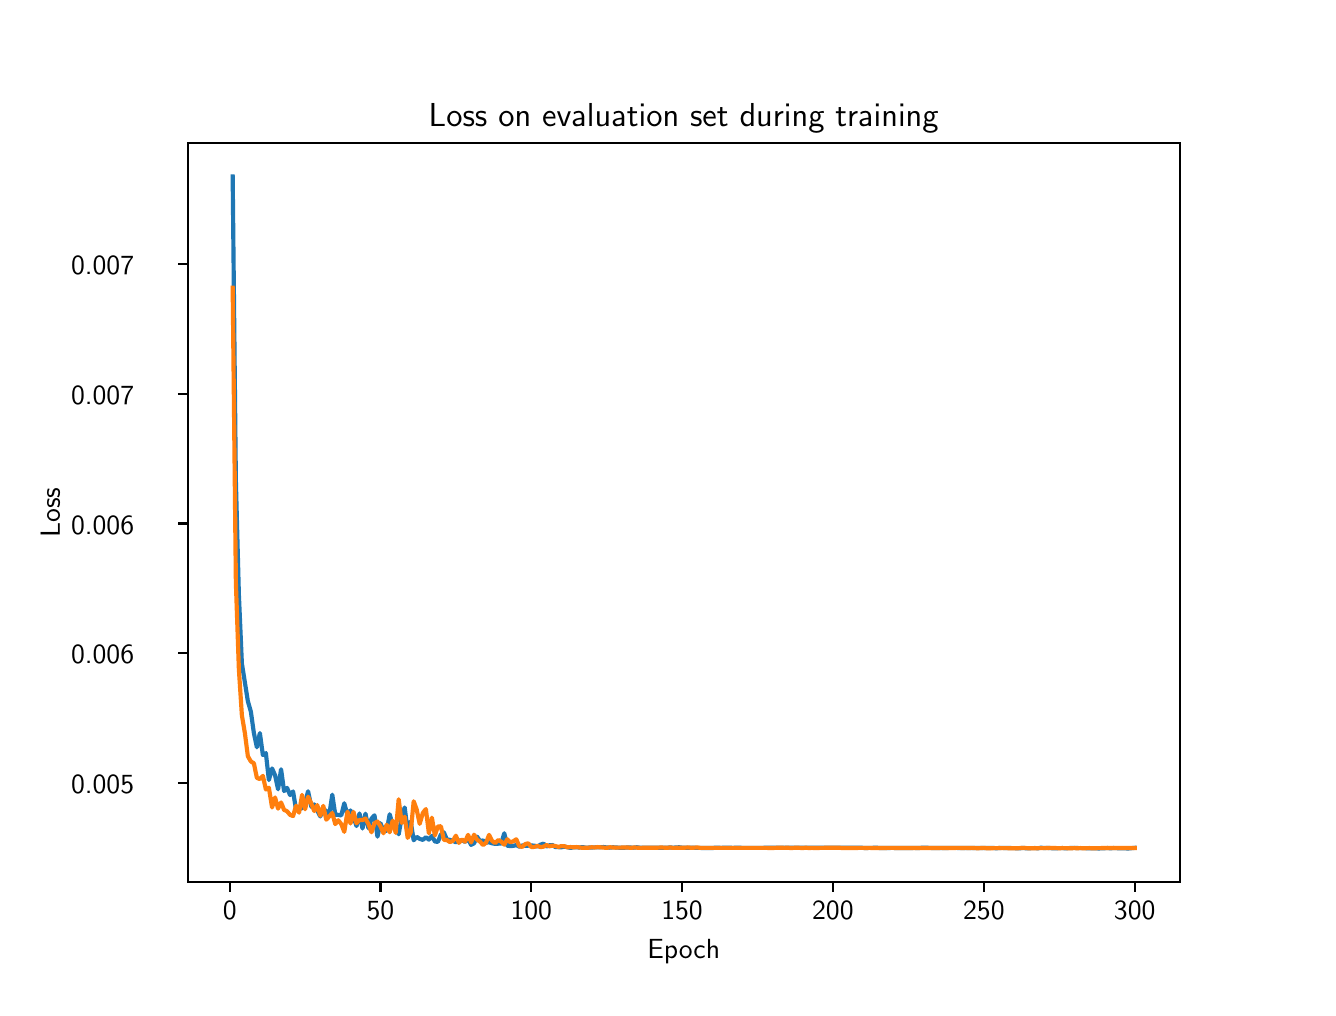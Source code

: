 \begingroup%
\makeatletter%
\begin{pgfpicture}%
\pgfpathrectangle{\pgfpointorigin}{\pgfqpoint{6.4in}{4.8in}}%
\pgfusepath{use as bounding box, clip}%
\begin{pgfscope}%
\pgfsetbuttcap%
\pgfsetmiterjoin%
\definecolor{currentfill}{rgb}{1.0,1.0,1.0}%
\pgfsetfillcolor{currentfill}%
\pgfsetlinewidth{0.0pt}%
\definecolor{currentstroke}{rgb}{1.0,1.0,1.0}%
\pgfsetstrokecolor{currentstroke}%
\pgfsetdash{}{0pt}%
\pgfpathmoveto{\pgfqpoint{0.0in}{0.0in}}%
\pgfpathlineto{\pgfqpoint{6.4in}{0.0in}}%
\pgfpathlineto{\pgfqpoint{6.4in}{4.8in}}%
\pgfpathlineto{\pgfqpoint{0.0in}{4.8in}}%
\pgfpathlineto{\pgfqpoint{0.0in}{0.0in}}%
\pgfpathclose%
\pgfusepath{fill}%
\end{pgfscope}%
\begin{pgfscope}%
\pgfsetbuttcap%
\pgfsetmiterjoin%
\definecolor{currentfill}{rgb}{1.0,1.0,1.0}%
\pgfsetfillcolor{currentfill}%
\pgfsetlinewidth{0.0pt}%
\definecolor{currentstroke}{rgb}{0.0,0.0,0.0}%
\pgfsetstrokecolor{currentstroke}%
\pgfsetstrokeopacity{0.0}%
\pgfsetdash{}{0pt}%
\pgfpathmoveto{\pgfqpoint{0.8in}{0.528in}}%
\pgfpathlineto{\pgfqpoint{5.76in}{0.528in}}%
\pgfpathlineto{\pgfqpoint{5.76in}{4.224in}}%
\pgfpathlineto{\pgfqpoint{0.8in}{4.224in}}%
\pgfpathlineto{\pgfqpoint{0.8in}{0.528in}}%
\pgfpathclose%
\pgfusepath{fill}%
\end{pgfscope}%
\begin{pgfscope}%
\pgfsetbuttcap%
\pgfsetroundjoin%
\definecolor{currentfill}{rgb}{0.0,0.0,0.0}%
\pgfsetfillcolor{currentfill}%
\pgfsetlinewidth{0.803pt}%
\definecolor{currentstroke}{rgb}{0.0,0.0,0.0}%
\pgfsetstrokecolor{currentstroke}%
\pgfsetdash{}{0pt}%
\pgfsys@defobject{currentmarker}{\pgfqpoint{0.0in}{-0.049in}}{\pgfqpoint{0.0in}{0.0in}}{%
\pgfpathmoveto{\pgfqpoint{0.0in}{0.0in}}%
\pgfpathlineto{\pgfqpoint{0.0in}{-0.049in}}%
\pgfusepath{stroke,fill}%
}%
\begin{pgfscope}%
\pgfsys@transformshift{1.01in}{0.528in}%
\pgfsys@useobject{currentmarker}{}%
\end{pgfscope}%
\end{pgfscope}%
\begin{pgfscope}%
\definecolor{textcolor}{rgb}{0.0,0.0,0.0}%
\pgfsetstrokecolor{textcolor}%
\pgfsetfillcolor{textcolor}%
\pgftext[x=1.01in,y=0.431in,,top]{\color{textcolor}{\sffamily\fontsize{10.0}{12.0}\selectfont\catcode`\^=\active\def^{\ifmmode\sp\else\^{}\fi}\catcode`\%=\active\def%{\%}0}}%
\end{pgfscope}%
\begin{pgfscope}%
\pgfsetbuttcap%
\pgfsetroundjoin%
\definecolor{currentfill}{rgb}{0.0,0.0,0.0}%
\pgfsetfillcolor{currentfill}%
\pgfsetlinewidth{0.803pt}%
\definecolor{currentstroke}{rgb}{0.0,0.0,0.0}%
\pgfsetstrokecolor{currentstroke}%
\pgfsetdash{}{0pt}%
\pgfsys@defobject{currentmarker}{\pgfqpoint{0.0in}{-0.049in}}{\pgfqpoint{0.0in}{0.0in}}{%
\pgfpathmoveto{\pgfqpoint{0.0in}{0.0in}}%
\pgfpathlineto{\pgfqpoint{0.0in}{-0.049in}}%
\pgfusepath{stroke,fill}%
}%
\begin{pgfscope}%
\pgfsys@transformshift{1.764in}{0.528in}%
\pgfsys@useobject{currentmarker}{}%
\end{pgfscope}%
\end{pgfscope}%
\begin{pgfscope}%
\definecolor{textcolor}{rgb}{0.0,0.0,0.0}%
\pgfsetstrokecolor{textcolor}%
\pgfsetfillcolor{textcolor}%
\pgftext[x=1.764in,y=0.431in,,top]{\color{textcolor}{\sffamily\fontsize{10.0}{12.0}\selectfont\catcode`\^=\active\def^{\ifmmode\sp\else\^{}\fi}\catcode`\%=\active\def%{\%}50}}%
\end{pgfscope}%
\begin{pgfscope}%
\pgfsetbuttcap%
\pgfsetroundjoin%
\definecolor{currentfill}{rgb}{0.0,0.0,0.0}%
\pgfsetfillcolor{currentfill}%
\pgfsetlinewidth{0.803pt}%
\definecolor{currentstroke}{rgb}{0.0,0.0,0.0}%
\pgfsetstrokecolor{currentstroke}%
\pgfsetdash{}{0pt}%
\pgfsys@defobject{currentmarker}{\pgfqpoint{0.0in}{-0.049in}}{\pgfqpoint{0.0in}{0.0in}}{%
\pgfpathmoveto{\pgfqpoint{0.0in}{0.0in}}%
\pgfpathlineto{\pgfqpoint{0.0in}{-0.049in}}%
\pgfusepath{stroke,fill}%
}%
\begin{pgfscope}%
\pgfsys@transformshift{2.518in}{0.528in}%
\pgfsys@useobject{currentmarker}{}%
\end{pgfscope}%
\end{pgfscope}%
\begin{pgfscope}%
\definecolor{textcolor}{rgb}{0.0,0.0,0.0}%
\pgfsetstrokecolor{textcolor}%
\pgfsetfillcolor{textcolor}%
\pgftext[x=2.518in,y=0.431in,,top]{\color{textcolor}{\sffamily\fontsize{10.0}{12.0}\selectfont\catcode`\^=\active\def^{\ifmmode\sp\else\^{}\fi}\catcode`\%=\active\def%{\%}100}}%
\end{pgfscope}%
\begin{pgfscope}%
\pgfsetbuttcap%
\pgfsetroundjoin%
\definecolor{currentfill}{rgb}{0.0,0.0,0.0}%
\pgfsetfillcolor{currentfill}%
\pgfsetlinewidth{0.803pt}%
\definecolor{currentstroke}{rgb}{0.0,0.0,0.0}%
\pgfsetstrokecolor{currentstroke}%
\pgfsetdash{}{0pt}%
\pgfsys@defobject{currentmarker}{\pgfqpoint{0.0in}{-0.049in}}{\pgfqpoint{0.0in}{0.0in}}{%
\pgfpathmoveto{\pgfqpoint{0.0in}{0.0in}}%
\pgfpathlineto{\pgfqpoint{0.0in}{-0.049in}}%
\pgfusepath{stroke,fill}%
}%
\begin{pgfscope}%
\pgfsys@transformshift{3.272in}{0.528in}%
\pgfsys@useobject{currentmarker}{}%
\end{pgfscope}%
\end{pgfscope}%
\begin{pgfscope}%
\definecolor{textcolor}{rgb}{0.0,0.0,0.0}%
\pgfsetstrokecolor{textcolor}%
\pgfsetfillcolor{textcolor}%
\pgftext[x=3.272in,y=0.431in,,top]{\color{textcolor}{\sffamily\fontsize{10.0}{12.0}\selectfont\catcode`\^=\active\def^{\ifmmode\sp\else\^{}\fi}\catcode`\%=\active\def%{\%}150}}%
\end{pgfscope}%
\begin{pgfscope}%
\pgfsetbuttcap%
\pgfsetroundjoin%
\definecolor{currentfill}{rgb}{0.0,0.0,0.0}%
\pgfsetfillcolor{currentfill}%
\pgfsetlinewidth{0.803pt}%
\definecolor{currentstroke}{rgb}{0.0,0.0,0.0}%
\pgfsetstrokecolor{currentstroke}%
\pgfsetdash{}{0pt}%
\pgfsys@defobject{currentmarker}{\pgfqpoint{0.0in}{-0.049in}}{\pgfqpoint{0.0in}{0.0in}}{%
\pgfpathmoveto{\pgfqpoint{0.0in}{0.0in}}%
\pgfpathlineto{\pgfqpoint{0.0in}{-0.049in}}%
\pgfusepath{stroke,fill}%
}%
\begin{pgfscope}%
\pgfsys@transformshift{4.026in}{0.528in}%
\pgfsys@useobject{currentmarker}{}%
\end{pgfscope}%
\end{pgfscope}%
\begin{pgfscope}%
\definecolor{textcolor}{rgb}{0.0,0.0,0.0}%
\pgfsetstrokecolor{textcolor}%
\pgfsetfillcolor{textcolor}%
\pgftext[x=4.026in,y=0.431in,,top]{\color{textcolor}{\sffamily\fontsize{10.0}{12.0}\selectfont\catcode`\^=\active\def^{\ifmmode\sp\else\^{}\fi}\catcode`\%=\active\def%{\%}200}}%
\end{pgfscope}%
\begin{pgfscope}%
\pgfsetbuttcap%
\pgfsetroundjoin%
\definecolor{currentfill}{rgb}{0.0,0.0,0.0}%
\pgfsetfillcolor{currentfill}%
\pgfsetlinewidth{0.803pt}%
\definecolor{currentstroke}{rgb}{0.0,0.0,0.0}%
\pgfsetstrokecolor{currentstroke}%
\pgfsetdash{}{0pt}%
\pgfsys@defobject{currentmarker}{\pgfqpoint{0.0in}{-0.049in}}{\pgfqpoint{0.0in}{0.0in}}{%
\pgfpathmoveto{\pgfqpoint{0.0in}{0.0in}}%
\pgfpathlineto{\pgfqpoint{0.0in}{-0.049in}}%
\pgfusepath{stroke,fill}%
}%
\begin{pgfscope}%
\pgfsys@transformshift{4.781in}{0.528in}%
\pgfsys@useobject{currentmarker}{}%
\end{pgfscope}%
\end{pgfscope}%
\begin{pgfscope}%
\definecolor{textcolor}{rgb}{0.0,0.0,0.0}%
\pgfsetstrokecolor{textcolor}%
\pgfsetfillcolor{textcolor}%
\pgftext[x=4.781in,y=0.431in,,top]{\color{textcolor}{\sffamily\fontsize{10.0}{12.0}\selectfont\catcode`\^=\active\def^{\ifmmode\sp\else\^{}\fi}\catcode`\%=\active\def%{\%}250}}%
\end{pgfscope}%
\begin{pgfscope}%
\pgfsetbuttcap%
\pgfsetroundjoin%
\definecolor{currentfill}{rgb}{0.0,0.0,0.0}%
\pgfsetfillcolor{currentfill}%
\pgfsetlinewidth{0.803pt}%
\definecolor{currentstroke}{rgb}{0.0,0.0,0.0}%
\pgfsetstrokecolor{currentstroke}%
\pgfsetdash{}{0pt}%
\pgfsys@defobject{currentmarker}{\pgfqpoint{0.0in}{-0.049in}}{\pgfqpoint{0.0in}{0.0in}}{%
\pgfpathmoveto{\pgfqpoint{0.0in}{0.0in}}%
\pgfpathlineto{\pgfqpoint{0.0in}{-0.049in}}%
\pgfusepath{stroke,fill}%
}%
\begin{pgfscope}%
\pgfsys@transformshift{5.535in}{0.528in}%
\pgfsys@useobject{currentmarker}{}%
\end{pgfscope}%
\end{pgfscope}%
\begin{pgfscope}%
\definecolor{textcolor}{rgb}{0.0,0.0,0.0}%
\pgfsetstrokecolor{textcolor}%
\pgfsetfillcolor{textcolor}%
\pgftext[x=5.535in,y=0.431in,,top]{\color{textcolor}{\sffamily\fontsize{10.0}{12.0}\selectfont\catcode`\^=\active\def^{\ifmmode\sp\else\^{}\fi}\catcode`\%=\active\def%{\%}300}}%
\end{pgfscope}%
\begin{pgfscope}%
\definecolor{textcolor}{rgb}{0.0,0.0,0.0}%
\pgfsetstrokecolor{textcolor}%
\pgfsetfillcolor{textcolor}%
\pgftext[x=3.28in,y=0.241in,,top]{\color{textcolor}{\sffamily\fontsize{10.0}{12.0}\selectfont\catcode`\^=\active\def^{\ifmmode\sp\else\^{}\fi}\catcode`\%=\active\def%{\%}Epoch}}%
\end{pgfscope}%
\begin{pgfscope}%
\pgfsetbuttcap%
\pgfsetroundjoin%
\definecolor{currentfill}{rgb}{0.0,0.0,0.0}%
\pgfsetfillcolor{currentfill}%
\pgfsetlinewidth{0.803pt}%
\definecolor{currentstroke}{rgb}{0.0,0.0,0.0}%
\pgfsetstrokecolor{currentstroke}%
\pgfsetdash{}{0pt}%
\pgfsys@defobject{currentmarker}{\pgfqpoint{-0.049in}{0.0in}}{\pgfqpoint{-0.0in}{0.0in}}{%
\pgfpathmoveto{\pgfqpoint{-0.0in}{0.0in}}%
\pgfpathlineto{\pgfqpoint{-0.049in}{0.0in}}%
\pgfusepath{stroke,fill}%
}%
\begin{pgfscope}%
\pgfsys@transformshift{0.8in}{1.025in}%
\pgfsys@useobject{currentmarker}{}%
\end{pgfscope}%
\end{pgfscope}%
\begin{pgfscope}%
\definecolor{textcolor}{rgb}{0.0,0.0,0.0}%
\pgfsetstrokecolor{textcolor}%
\pgfsetfillcolor{textcolor}%
\pgftext[x=0.217in, y=0.972in, left, base]{\color{textcolor}{\sffamily\fontsize{10.0}{12.0}\selectfont\catcode`\^=\active\def^{\ifmmode\sp\else\^{}\fi}\catcode`\%=\active\def%{\%}0.005}}%
\end{pgfscope}%
\begin{pgfscope}%
\pgfsetbuttcap%
\pgfsetroundjoin%
\definecolor{currentfill}{rgb}{0.0,0.0,0.0}%
\pgfsetfillcolor{currentfill}%
\pgfsetlinewidth{0.803pt}%
\definecolor{currentstroke}{rgb}{0.0,0.0,0.0}%
\pgfsetstrokecolor{currentstroke}%
\pgfsetdash{}{0pt}%
\pgfsys@defobject{currentmarker}{\pgfqpoint{-0.049in}{0.0in}}{\pgfqpoint{-0.0in}{0.0in}}{%
\pgfpathmoveto{\pgfqpoint{-0.0in}{0.0in}}%
\pgfpathlineto{\pgfqpoint{-0.049in}{0.0in}}%
\pgfusepath{stroke,fill}%
}%
\begin{pgfscope}%
\pgfsys@transformshift{0.8in}{1.673in}%
\pgfsys@useobject{currentmarker}{}%
\end{pgfscope}%
\end{pgfscope}%
\begin{pgfscope}%
\definecolor{textcolor}{rgb}{0.0,0.0,0.0}%
\pgfsetstrokecolor{textcolor}%
\pgfsetfillcolor{textcolor}%
\pgftext[x=0.217in, y=1.62in, left, base]{\color{textcolor}{\sffamily\fontsize{10.0}{12.0}\selectfont\catcode`\^=\active\def^{\ifmmode\sp\else\^{}\fi}\catcode`\%=\active\def%{\%}0.006}}%
\end{pgfscope}%
\begin{pgfscope}%
\pgfsetbuttcap%
\pgfsetroundjoin%
\definecolor{currentfill}{rgb}{0.0,0.0,0.0}%
\pgfsetfillcolor{currentfill}%
\pgfsetlinewidth{0.803pt}%
\definecolor{currentstroke}{rgb}{0.0,0.0,0.0}%
\pgfsetstrokecolor{currentstroke}%
\pgfsetdash{}{0pt}%
\pgfsys@defobject{currentmarker}{\pgfqpoint{-0.049in}{0.0in}}{\pgfqpoint{-0.0in}{0.0in}}{%
\pgfpathmoveto{\pgfqpoint{-0.0in}{0.0in}}%
\pgfpathlineto{\pgfqpoint{-0.049in}{0.0in}}%
\pgfusepath{stroke,fill}%
}%
\begin{pgfscope}%
\pgfsys@transformshift{0.8in}{2.321in}%
\pgfsys@useobject{currentmarker}{}%
\end{pgfscope}%
\end{pgfscope}%
\begin{pgfscope}%
\definecolor{textcolor}{rgb}{0.0,0.0,0.0}%
\pgfsetstrokecolor{textcolor}%
\pgfsetfillcolor{textcolor}%
\pgftext[x=0.217in, y=2.268in, left, base]{\color{textcolor}{\sffamily\fontsize{10.0}{12.0}\selectfont\catcode`\^=\active\def^{\ifmmode\sp\else\^{}\fi}\catcode`\%=\active\def%{\%}0.006}}%
\end{pgfscope}%
\begin{pgfscope}%
\pgfsetbuttcap%
\pgfsetroundjoin%
\definecolor{currentfill}{rgb}{0.0,0.0,0.0}%
\pgfsetfillcolor{currentfill}%
\pgfsetlinewidth{0.803pt}%
\definecolor{currentstroke}{rgb}{0.0,0.0,0.0}%
\pgfsetstrokecolor{currentstroke}%
\pgfsetdash{}{0pt}%
\pgfsys@defobject{currentmarker}{\pgfqpoint{-0.049in}{0.0in}}{\pgfqpoint{-0.0in}{0.0in}}{%
\pgfpathmoveto{\pgfqpoint{-0.0in}{0.0in}}%
\pgfpathlineto{\pgfqpoint{-0.049in}{0.0in}}%
\pgfusepath{stroke,fill}%
}%
\begin{pgfscope}%
\pgfsys@transformshift{0.8in}{2.969in}%
\pgfsys@useobject{currentmarker}{}%
\end{pgfscope}%
\end{pgfscope}%
\begin{pgfscope}%
\definecolor{textcolor}{rgb}{0.0,0.0,0.0}%
\pgfsetstrokecolor{textcolor}%
\pgfsetfillcolor{textcolor}%
\pgftext[x=0.217in, y=2.916in, left, base]{\color{textcolor}{\sffamily\fontsize{10.0}{12.0}\selectfont\catcode`\^=\active\def^{\ifmmode\sp\else\^{}\fi}\catcode`\%=\active\def%{\%}0.007}}%
\end{pgfscope}%
\begin{pgfscope}%
\pgfsetbuttcap%
\pgfsetroundjoin%
\definecolor{currentfill}{rgb}{0.0,0.0,0.0}%
\pgfsetfillcolor{currentfill}%
\pgfsetlinewidth{0.803pt}%
\definecolor{currentstroke}{rgb}{0.0,0.0,0.0}%
\pgfsetstrokecolor{currentstroke}%
\pgfsetdash{}{0pt}%
\pgfsys@defobject{currentmarker}{\pgfqpoint{-0.049in}{0.0in}}{\pgfqpoint{-0.0in}{0.0in}}{%
\pgfpathmoveto{\pgfqpoint{-0.0in}{0.0in}}%
\pgfpathlineto{\pgfqpoint{-0.049in}{0.0in}}%
\pgfusepath{stroke,fill}%
}%
\begin{pgfscope}%
\pgfsys@transformshift{0.8in}{3.617in}%
\pgfsys@useobject{currentmarker}{}%
\end{pgfscope}%
\end{pgfscope}%
\begin{pgfscope}%
\definecolor{textcolor}{rgb}{0.0,0.0,0.0}%
\pgfsetstrokecolor{textcolor}%
\pgfsetfillcolor{textcolor}%
\pgftext[x=0.217in, y=3.564in, left, base]{\color{textcolor}{\sffamily\fontsize{10.0}{12.0}\selectfont\catcode`\^=\active\def^{\ifmmode\sp\else\^{}\fi}\catcode`\%=\active\def%{\%}0.007}}%
\end{pgfscope}%
\begin{pgfscope}%
\definecolor{textcolor}{rgb}{0.0,0.0,0.0}%
\pgfsetstrokecolor{textcolor}%
\pgfsetfillcolor{textcolor}%
\pgftext[x=0.161in,y=2.376in,,bottom,rotate=90.0]{\color{textcolor}{\sffamily\fontsize{10.0}{12.0}\selectfont\catcode`\^=\active\def^{\ifmmode\sp\else\^{}\fi}\catcode`\%=\active\def%{\%}Loss}}%
\end{pgfscope}%
\begin{pgfscope}%
\pgfpathrectangle{\pgfqpoint{0.8in}{0.528in}}{\pgfqpoint{4.96in}{3.696in}}%
\pgfusepath{clip}%
\pgfsetrectcap%
\pgfsetroundjoin%
\pgfsetlinewidth{1.506pt}%
\definecolor{currentstroke}{rgb}{0.122,0.467,0.706}%
\pgfsetstrokecolor{currentstroke}%
\pgfsetdash{}{0pt}%
\pgfpathmoveto{\pgfqpoint{1.025in}{4.056in}}%
\pgfpathlineto{\pgfqpoint{1.041in}{2.533in}}%
\pgfpathlineto{\pgfqpoint{1.056in}{1.965in}}%
\pgfpathlineto{\pgfqpoint{1.071in}{1.621in}}%
\pgfpathlineto{\pgfqpoint{1.101in}{1.432in}}%
\pgfpathlineto{\pgfqpoint{1.116in}{1.38in}}%
\pgfpathlineto{\pgfqpoint{1.131in}{1.273in}}%
\pgfpathlineto{\pgfqpoint{1.146in}{1.202in}}%
\pgfpathlineto{\pgfqpoint{1.161in}{1.273in}}%
\pgfpathlineto{\pgfqpoint{1.176in}{1.163in}}%
\pgfpathlineto{\pgfqpoint{1.191in}{1.173in}}%
\pgfpathlineto{\pgfqpoint{1.206in}{1.038in}}%
\pgfpathlineto{\pgfqpoint{1.222in}{1.096in}}%
\pgfpathlineto{\pgfqpoint{1.237in}{1.062in}}%
\pgfpathlineto{\pgfqpoint{1.252in}{0.992in}}%
\pgfpathlineto{\pgfqpoint{1.267in}{1.092in}}%
\pgfpathlineto{\pgfqpoint{1.282in}{0.983in}}%
\pgfpathlineto{\pgfqpoint{1.297in}{0.999in}}%
\pgfpathlineto{\pgfqpoint{1.312in}{0.963in}}%
\pgfpathlineto{\pgfqpoint{1.327in}{0.981in}}%
\pgfpathlineto{\pgfqpoint{1.342in}{0.89in}}%
\pgfpathlineto{\pgfqpoint{1.357in}{0.898in}}%
\pgfpathlineto{\pgfqpoint{1.372in}{0.896in}}%
\pgfpathlineto{\pgfqpoint{1.387in}{0.923in}}%
\pgfpathlineto{\pgfqpoint{1.402in}{0.982in}}%
\pgfpathlineto{\pgfqpoint{1.418in}{0.905in}}%
\pgfpathlineto{\pgfqpoint{1.433in}{0.916in}}%
\pgfpathlineto{\pgfqpoint{1.463in}{0.856in}}%
\pgfpathlineto{\pgfqpoint{1.478in}{0.894in}}%
\pgfpathlineto{\pgfqpoint{1.493in}{0.883in}}%
\pgfpathlineto{\pgfqpoint{1.508in}{0.864in}}%
\pgfpathlineto{\pgfqpoint{1.523in}{0.965in}}%
\pgfpathlineto{\pgfqpoint{1.538in}{0.865in}}%
\pgfpathlineto{\pgfqpoint{1.553in}{0.864in}}%
\pgfpathlineto{\pgfqpoint{1.568in}{0.861in}}%
\pgfpathlineto{\pgfqpoint{1.583in}{0.922in}}%
\pgfpathlineto{\pgfqpoint{1.599in}{0.863in}}%
\pgfpathlineto{\pgfqpoint{1.614in}{0.886in}}%
\pgfpathlineto{\pgfqpoint{1.629in}{0.855in}}%
\pgfpathlineto{\pgfqpoint{1.644in}{0.808in}}%
\pgfpathlineto{\pgfqpoint{1.659in}{0.871in}}%
\pgfpathlineto{\pgfqpoint{1.674in}{0.796in}}%
\pgfpathlineto{\pgfqpoint{1.689in}{0.87in}}%
\pgfpathlineto{\pgfqpoint{1.704in}{0.797in}}%
\pgfpathlineto{\pgfqpoint{1.719in}{0.845in}}%
\pgfpathlineto{\pgfqpoint{1.734in}{0.862in}}%
\pgfpathlineto{\pgfqpoint{1.749in}{0.755in}}%
\pgfpathlineto{\pgfqpoint{1.764in}{0.822in}}%
\pgfpathlineto{\pgfqpoint{1.779in}{0.785in}}%
\pgfpathlineto{\pgfqpoint{1.795in}{0.784in}}%
\pgfpathlineto{\pgfqpoint{1.81in}{0.867in}}%
\pgfpathlineto{\pgfqpoint{1.825in}{0.814in}}%
\pgfpathlineto{\pgfqpoint{1.84in}{0.805in}}%
\pgfpathlineto{\pgfqpoint{1.855in}{0.767in}}%
\pgfpathlineto{\pgfqpoint{1.87in}{0.85in}}%
\pgfpathlineto{\pgfqpoint{1.885in}{0.901in}}%
\pgfpathlineto{\pgfqpoint{1.9in}{0.785in}}%
\pgfpathlineto{\pgfqpoint{1.915in}{0.832in}}%
\pgfpathlineto{\pgfqpoint{1.93in}{0.737in}}%
\pgfpathlineto{\pgfqpoint{1.945in}{0.754in}}%
\pgfpathlineto{\pgfqpoint{1.96in}{0.744in}}%
\pgfpathlineto{\pgfqpoint{1.976in}{0.739in}}%
\pgfpathlineto{\pgfqpoint{1.991in}{0.752in}}%
\pgfpathlineto{\pgfqpoint{2.006in}{0.74in}}%
\pgfpathlineto{\pgfqpoint{2.021in}{0.759in}}%
\pgfpathlineto{\pgfqpoint{2.036in}{0.731in}}%
\pgfpathlineto{\pgfqpoint{2.051in}{0.729in}}%
\pgfpathlineto{\pgfqpoint{2.066in}{0.766in}}%
\pgfpathlineto{\pgfqpoint{2.081in}{0.776in}}%
\pgfpathlineto{\pgfqpoint{2.096in}{0.741in}}%
\pgfpathlineto{\pgfqpoint{2.111in}{0.739in}}%
\pgfpathlineto{\pgfqpoint{2.126in}{0.734in}}%
\pgfpathlineto{\pgfqpoint{2.141in}{0.727in}}%
\pgfpathlineto{\pgfqpoint{2.156in}{0.736in}}%
\pgfpathlineto{\pgfqpoint{2.172in}{0.737in}}%
\pgfpathlineto{\pgfqpoint{2.187in}{0.729in}}%
\pgfpathlineto{\pgfqpoint{2.202in}{0.745in}}%
\pgfpathlineto{\pgfqpoint{2.217in}{0.714in}}%
\pgfpathlineto{\pgfqpoint{2.232in}{0.722in}}%
\pgfpathlineto{\pgfqpoint{2.247in}{0.755in}}%
\pgfpathlineto{\pgfqpoint{2.262in}{0.733in}}%
\pgfpathlineto{\pgfqpoint{2.277in}{0.736in}}%
\pgfpathlineto{\pgfqpoint{2.292in}{0.725in}}%
\pgfpathlineto{\pgfqpoint{2.307in}{0.727in}}%
\pgfpathlineto{\pgfqpoint{2.322in}{0.722in}}%
\pgfpathlineto{\pgfqpoint{2.337in}{0.719in}}%
\pgfpathlineto{\pgfqpoint{2.368in}{0.721in}}%
\pgfpathlineto{\pgfqpoint{2.383in}{0.772in}}%
\pgfpathlineto{\pgfqpoint{2.398in}{0.71in}}%
\pgfpathlineto{\pgfqpoint{2.413in}{0.708in}}%
\pgfpathlineto{\pgfqpoint{2.428in}{0.709in}}%
\pgfpathlineto{\pgfqpoint{2.443in}{0.713in}}%
\pgfpathlineto{\pgfqpoint{2.458in}{0.705in}}%
\pgfpathlineto{\pgfqpoint{2.473in}{0.711in}}%
\pgfpathlineto{\pgfqpoint{2.488in}{0.709in}}%
\pgfpathlineto{\pgfqpoint{2.518in}{0.711in}}%
\pgfpathlineto{\pgfqpoint{2.534in}{0.71in}}%
\pgfpathlineto{\pgfqpoint{2.549in}{0.706in}}%
\pgfpathlineto{\pgfqpoint{2.564in}{0.715in}}%
\pgfpathlineto{\pgfqpoint{2.579in}{0.72in}}%
\pgfpathlineto{\pgfqpoint{2.594in}{0.706in}}%
\pgfpathlineto{\pgfqpoint{2.609in}{0.712in}}%
\pgfpathlineto{\pgfqpoint{2.624in}{0.713in}}%
\pgfpathlineto{\pgfqpoint{2.639in}{0.703in}}%
\pgfpathlineto{\pgfqpoint{2.669in}{0.702in}}%
\pgfpathlineto{\pgfqpoint{2.684in}{0.705in}}%
\pgfpathlineto{\pgfqpoint{2.714in}{0.699in}}%
\pgfpathlineto{\pgfqpoint{2.73in}{0.702in}}%
\pgfpathlineto{\pgfqpoint{2.76in}{0.701in}}%
\pgfpathlineto{\pgfqpoint{2.775in}{0.703in}}%
\pgfpathlineto{\pgfqpoint{2.79in}{0.7in}}%
\pgfpathlineto{\pgfqpoint{2.88in}{0.703in}}%
\pgfpathlineto{\pgfqpoint{2.895in}{0.701in}}%
\pgfpathlineto{\pgfqpoint{2.911in}{0.7in}}%
\pgfpathlineto{\pgfqpoint{2.926in}{0.702in}}%
\pgfpathlineto{\pgfqpoint{2.956in}{0.7in}}%
\pgfpathlineto{\pgfqpoint{2.986in}{0.7in}}%
\pgfpathlineto{\pgfqpoint{3.001in}{0.701in}}%
\pgfpathlineto{\pgfqpoint{3.031in}{0.7in}}%
\pgfpathlineto{\pgfqpoint{3.046in}{0.702in}}%
\pgfpathlineto{\pgfqpoint{3.061in}{0.7in}}%
\pgfpathlineto{\pgfqpoint{3.197in}{0.7in}}%
\pgfpathlineto{\pgfqpoint{3.212in}{0.701in}}%
\pgfpathlineto{\pgfqpoint{3.227in}{0.7in}}%
\pgfpathlineto{\pgfqpoint{3.257in}{0.702in}}%
\pgfpathlineto{\pgfqpoint{3.272in}{0.7in}}%
\pgfpathlineto{\pgfqpoint{3.288in}{0.7in}}%
\pgfpathlineto{\pgfqpoint{3.303in}{0.699in}}%
\pgfpathlineto{\pgfqpoint{3.318in}{0.7in}}%
\pgfpathlineto{\pgfqpoint{3.348in}{0.699in}}%
\pgfpathlineto{\pgfqpoint{3.423in}{0.698in}}%
\pgfpathlineto{\pgfqpoint{3.438in}{0.7in}}%
\pgfpathlineto{\pgfqpoint{3.469in}{0.699in}}%
\pgfpathlineto{\pgfqpoint{3.484in}{0.7in}}%
\pgfpathlineto{\pgfqpoint{3.529in}{0.699in}}%
\pgfpathlineto{\pgfqpoint{3.544in}{0.7in}}%
\pgfpathlineto{\pgfqpoint{3.574in}{0.699in}}%
\pgfpathlineto{\pgfqpoint{4.162in}{0.7in}}%
\pgfpathlineto{\pgfqpoint{4.192in}{0.698in}}%
\pgfpathlineto{\pgfqpoint{4.207in}{0.699in}}%
\pgfpathlineto{\pgfqpoint{4.223in}{0.699in}}%
\pgfpathlineto{\pgfqpoint{4.238in}{0.7in}}%
\pgfpathlineto{\pgfqpoint{4.268in}{0.698in}}%
\pgfpathlineto{\pgfqpoint{4.328in}{0.699in}}%
\pgfpathlineto{\pgfqpoint{4.343in}{0.698in}}%
\pgfpathlineto{\pgfqpoint{4.358in}{0.698in}}%
\pgfpathlineto{\pgfqpoint{4.404in}{0.698in}}%
\pgfpathlineto{\pgfqpoint{4.434in}{0.699in}}%
\pgfpathlineto{\pgfqpoint{4.449in}{0.698in}}%
\pgfpathlineto{\pgfqpoint{4.479in}{0.7in}}%
\pgfpathlineto{\pgfqpoint{4.539in}{0.698in}}%
\pgfpathlineto{\pgfqpoint{4.569in}{0.698in}}%
\pgfpathlineto{\pgfqpoint{4.615in}{0.699in}}%
\pgfpathlineto{\pgfqpoint{4.75in}{0.698in}}%
\pgfpathlineto{\pgfqpoint{4.781in}{0.698in}}%
\pgfpathlineto{\pgfqpoint{4.826in}{0.699in}}%
\pgfpathlineto{\pgfqpoint{4.841in}{0.697in}}%
\pgfpathlineto{\pgfqpoint{4.856in}{0.698in}}%
\pgfpathlineto{\pgfqpoint{4.871in}{0.699in}}%
\pgfpathlineto{\pgfqpoint{4.901in}{0.698in}}%
\pgfpathlineto{\pgfqpoint{4.916in}{0.698in}}%
\pgfpathlineto{\pgfqpoint{4.961in}{0.697in}}%
\pgfpathlineto{\pgfqpoint{4.977in}{0.699in}}%
\pgfpathlineto{\pgfqpoint{4.992in}{0.697in}}%
\pgfpathlineto{\pgfqpoint{5.037in}{0.698in}}%
\pgfpathlineto{\pgfqpoint{5.052in}{0.697in}}%
\pgfpathlineto{\pgfqpoint{5.067in}{0.7in}}%
\pgfpathlineto{\pgfqpoint{5.082in}{0.698in}}%
\pgfpathlineto{\pgfqpoint{5.097in}{0.699in}}%
\pgfpathlineto{\pgfqpoint{5.112in}{0.698in}}%
\pgfpathlineto{\pgfqpoint{5.127in}{0.697in}}%
\pgfpathlineto{\pgfqpoint{5.173in}{0.698in}}%
\pgfpathlineto{\pgfqpoint{5.188in}{0.697in}}%
\pgfpathlineto{\pgfqpoint{5.233in}{0.699in}}%
\pgfpathlineto{\pgfqpoint{5.248in}{0.698in}}%
\pgfpathlineto{\pgfqpoint{5.338in}{0.697in}}%
\pgfpathlineto{\pgfqpoint{5.354in}{0.696in}}%
\pgfpathlineto{\pgfqpoint{5.399in}{0.698in}}%
\pgfpathlineto{\pgfqpoint{5.414in}{0.697in}}%
\pgfpathlineto{\pgfqpoint{5.429in}{0.698in}}%
\pgfpathlineto{\pgfqpoint{5.504in}{0.696in}}%
\pgfpathlineto{\pgfqpoint{5.535in}{0.699in}}%
\pgfpathlineto{\pgfqpoint{5.535in}{0.699in}}%
\pgfusepath{stroke}%
\end{pgfscope}%
\begin{pgfscope}%
\pgfpathrectangle{\pgfqpoint{0.8in}{0.528in}}{\pgfqpoint{4.96in}{3.696in}}%
\pgfusepath{clip}%
\pgfsetrectcap%
\pgfsetroundjoin%
\pgfsetlinewidth{1.506pt}%
\definecolor{currentstroke}{rgb}{1.0,0.498,0.055}%
\pgfsetstrokecolor{currentstroke}%
\pgfsetdash{}{0pt}%
\pgfpathmoveto{\pgfqpoint{1.025in}{3.5in}}%
\pgfpathlineto{\pgfqpoint{1.041in}{2.025in}}%
\pgfpathlineto{\pgfqpoint{1.056in}{1.592in}}%
\pgfpathlineto{\pgfqpoint{1.071in}{1.362in}}%
\pgfpathlineto{\pgfqpoint{1.086in}{1.273in}}%
\pgfpathlineto{\pgfqpoint{1.101in}{1.157in}}%
\pgfpathlineto{\pgfqpoint{1.116in}{1.131in}}%
\pgfpathlineto{\pgfqpoint{1.131in}{1.122in}}%
\pgfpathlineto{\pgfqpoint{1.146in}{1.049in}}%
\pgfpathlineto{\pgfqpoint{1.161in}{1.043in}}%
\pgfpathlineto{\pgfqpoint{1.176in}{1.059in}}%
\pgfpathlineto{\pgfqpoint{1.191in}{0.991in}}%
\pgfpathlineto{\pgfqpoint{1.206in}{1.0in}}%
\pgfpathlineto{\pgfqpoint{1.222in}{0.901in}}%
\pgfpathlineto{\pgfqpoint{1.237in}{0.951in}}%
\pgfpathlineto{\pgfqpoint{1.252in}{0.895in}}%
\pgfpathlineto{\pgfqpoint{1.267in}{0.926in}}%
\pgfpathlineto{\pgfqpoint{1.282in}{0.889in}}%
\pgfpathlineto{\pgfqpoint{1.297in}{0.882in}}%
\pgfpathlineto{\pgfqpoint{1.312in}{0.864in}}%
\pgfpathlineto{\pgfqpoint{1.327in}{0.858in}}%
\pgfpathlineto{\pgfqpoint{1.342in}{0.91in}}%
\pgfpathlineto{\pgfqpoint{1.357in}{0.875in}}%
\pgfpathlineto{\pgfqpoint{1.372in}{0.964in}}%
\pgfpathlineto{\pgfqpoint{1.387in}{0.892in}}%
\pgfpathlineto{\pgfqpoint{1.402in}{0.955in}}%
\pgfpathlineto{\pgfqpoint{1.418in}{0.921in}}%
\pgfpathlineto{\pgfqpoint{1.433in}{0.883in}}%
\pgfpathlineto{\pgfqpoint{1.448in}{0.913in}}%
\pgfpathlineto{\pgfqpoint{1.463in}{0.86in}}%
\pgfpathlineto{\pgfqpoint{1.478in}{0.909in}}%
\pgfpathlineto{\pgfqpoint{1.493in}{0.84in}}%
\pgfpathlineto{\pgfqpoint{1.508in}{0.856in}}%
\pgfpathlineto{\pgfqpoint{1.523in}{0.874in}}%
\pgfpathlineto{\pgfqpoint{1.538in}{0.818in}}%
\pgfpathlineto{\pgfqpoint{1.553in}{0.837in}}%
\pgfpathlineto{\pgfqpoint{1.568in}{0.818in}}%
\pgfpathlineto{\pgfqpoint{1.583in}{0.779in}}%
\pgfpathlineto{\pgfqpoint{1.599in}{0.88in}}%
\pgfpathlineto{\pgfqpoint{1.614in}{0.821in}}%
\pgfpathlineto{\pgfqpoint{1.629in}{0.879in}}%
\pgfpathlineto{\pgfqpoint{1.644in}{0.822in}}%
\pgfpathlineto{\pgfqpoint{1.659in}{0.839in}}%
\pgfpathlineto{\pgfqpoint{1.674in}{0.838in}}%
\pgfpathlineto{\pgfqpoint{1.689in}{0.846in}}%
\pgfpathlineto{\pgfqpoint{1.704in}{0.817in}}%
\pgfpathlineto{\pgfqpoint{1.719in}{0.777in}}%
\pgfpathlineto{\pgfqpoint{1.734in}{0.822in}}%
\pgfpathlineto{\pgfqpoint{1.749in}{0.831in}}%
\pgfpathlineto{\pgfqpoint{1.764in}{0.807in}}%
\pgfpathlineto{\pgfqpoint{1.779in}{0.772in}}%
\pgfpathlineto{\pgfqpoint{1.795in}{0.815in}}%
\pgfpathlineto{\pgfqpoint{1.81in}{0.777in}}%
\pgfpathlineto{\pgfqpoint{1.825in}{0.835in}}%
\pgfpathlineto{\pgfqpoint{1.84in}{0.774in}}%
\pgfpathlineto{\pgfqpoint{1.855in}{0.942in}}%
\pgfpathlineto{\pgfqpoint{1.87in}{0.824in}}%
\pgfpathlineto{\pgfqpoint{1.885in}{0.855in}}%
\pgfpathlineto{\pgfqpoint{1.9in}{0.749in}}%
\pgfpathlineto{\pgfqpoint{1.915in}{0.776in}}%
\pgfpathlineto{\pgfqpoint{1.93in}{0.932in}}%
\pgfpathlineto{\pgfqpoint{1.945in}{0.891in}}%
\pgfpathlineto{\pgfqpoint{1.96in}{0.819in}}%
\pgfpathlineto{\pgfqpoint{1.976in}{0.874in}}%
\pgfpathlineto{\pgfqpoint{1.991in}{0.893in}}%
\pgfpathlineto{\pgfqpoint{2.006in}{0.772in}}%
\pgfpathlineto{\pgfqpoint{2.021in}{0.85in}}%
\pgfpathlineto{\pgfqpoint{2.036in}{0.761in}}%
\pgfpathlineto{\pgfqpoint{2.051in}{0.806in}}%
\pgfpathlineto{\pgfqpoint{2.066in}{0.807in}}%
\pgfpathlineto{\pgfqpoint{2.081in}{0.739in}}%
\pgfpathlineto{\pgfqpoint{2.096in}{0.738in}}%
\pgfpathlineto{\pgfqpoint{2.111in}{0.728in}}%
\pgfpathlineto{\pgfqpoint{2.126in}{0.734in}}%
\pgfpathlineto{\pgfqpoint{2.141in}{0.76in}}%
\pgfpathlineto{\pgfqpoint{2.156in}{0.724in}}%
\pgfpathlineto{\pgfqpoint{2.172in}{0.741in}}%
\pgfpathlineto{\pgfqpoint{2.187in}{0.73in}}%
\pgfpathlineto{\pgfqpoint{2.202in}{0.764in}}%
\pgfpathlineto{\pgfqpoint{2.217in}{0.726in}}%
\pgfpathlineto{\pgfqpoint{2.232in}{0.765in}}%
\pgfpathlineto{\pgfqpoint{2.247in}{0.74in}}%
\pgfpathlineto{\pgfqpoint{2.262in}{0.73in}}%
\pgfpathlineto{\pgfqpoint{2.277in}{0.713in}}%
\pgfpathlineto{\pgfqpoint{2.292in}{0.725in}}%
\pgfpathlineto{\pgfqpoint{2.307in}{0.764in}}%
\pgfpathlineto{\pgfqpoint{2.322in}{0.734in}}%
\pgfpathlineto{\pgfqpoint{2.337in}{0.723in}}%
\pgfpathlineto{\pgfqpoint{2.353in}{0.738in}}%
\pgfpathlineto{\pgfqpoint{2.368in}{0.73in}}%
\pgfpathlineto{\pgfqpoint{2.383in}{0.715in}}%
\pgfpathlineto{\pgfqpoint{2.398in}{0.742in}}%
\pgfpathlineto{\pgfqpoint{2.413in}{0.727in}}%
\pgfpathlineto{\pgfqpoint{2.428in}{0.732in}}%
\pgfpathlineto{\pgfqpoint{2.443in}{0.742in}}%
\pgfpathlineto{\pgfqpoint{2.458in}{0.707in}}%
\pgfpathlineto{\pgfqpoint{2.473in}{0.704in}}%
\pgfpathlineto{\pgfqpoint{2.488in}{0.718in}}%
\pgfpathlineto{\pgfqpoint{2.503in}{0.722in}}%
\pgfpathlineto{\pgfqpoint{2.518in}{0.703in}}%
\pgfpathlineto{\pgfqpoint{2.534in}{0.704in}}%
\pgfpathlineto{\pgfqpoint{2.549in}{0.709in}}%
\pgfpathlineto{\pgfqpoint{2.564in}{0.703in}}%
\pgfpathlineto{\pgfqpoint{2.579in}{0.705in}}%
\pgfpathlineto{\pgfqpoint{2.594in}{0.713in}}%
\pgfpathlineto{\pgfqpoint{2.609in}{0.707in}}%
\pgfpathlineto{\pgfqpoint{2.624in}{0.71in}}%
\pgfpathlineto{\pgfqpoint{2.639in}{0.708in}}%
\pgfpathlineto{\pgfqpoint{2.654in}{0.704in}}%
\pgfpathlineto{\pgfqpoint{2.669in}{0.708in}}%
\pgfpathlineto{\pgfqpoint{2.684in}{0.707in}}%
\pgfpathlineto{\pgfqpoint{2.699in}{0.702in}}%
\pgfpathlineto{\pgfqpoint{2.714in}{0.703in}}%
\pgfpathlineto{\pgfqpoint{2.73in}{0.702in}}%
\pgfpathlineto{\pgfqpoint{2.745in}{0.703in}}%
\pgfpathlineto{\pgfqpoint{2.775in}{0.699in}}%
\pgfpathlineto{\pgfqpoint{2.79in}{0.7in}}%
\pgfpathlineto{\pgfqpoint{2.805in}{0.7in}}%
\pgfpathlineto{\pgfqpoint{2.82in}{0.702in}}%
\pgfpathlineto{\pgfqpoint{2.835in}{0.701in}}%
\pgfpathlineto{\pgfqpoint{2.85in}{0.703in}}%
\pgfpathlineto{\pgfqpoint{2.895in}{0.699in}}%
\pgfpathlineto{\pgfqpoint{2.911in}{0.702in}}%
\pgfpathlineto{\pgfqpoint{2.941in}{0.7in}}%
\pgfpathlineto{\pgfqpoint{3.001in}{0.701in}}%
\pgfpathlineto{\pgfqpoint{3.016in}{0.699in}}%
\pgfpathlineto{\pgfqpoint{3.031in}{0.701in}}%
\pgfpathlineto{\pgfqpoint{3.061in}{0.699in}}%
\pgfpathlineto{\pgfqpoint{3.122in}{0.7in}}%
\pgfpathlineto{\pgfqpoint{3.152in}{0.7in}}%
\pgfpathlineto{\pgfqpoint{3.167in}{0.701in}}%
\pgfpathlineto{\pgfqpoint{3.197in}{0.699in}}%
\pgfpathlineto{\pgfqpoint{3.212in}{0.701in}}%
\pgfpathlineto{\pgfqpoint{3.227in}{0.699in}}%
\pgfpathlineto{\pgfqpoint{3.288in}{0.7in}}%
\pgfpathlineto{\pgfqpoint{3.303in}{0.701in}}%
\pgfpathlineto{\pgfqpoint{3.318in}{0.699in}}%
\pgfpathlineto{\pgfqpoint{3.348in}{0.701in}}%
\pgfpathlineto{\pgfqpoint{3.363in}{0.699in}}%
\pgfpathlineto{\pgfqpoint{3.393in}{0.699in}}%
\pgfpathlineto{\pgfqpoint{3.695in}{0.699in}}%
\pgfpathlineto{\pgfqpoint{3.71in}{0.698in}}%
\pgfpathlineto{\pgfqpoint{3.74in}{0.699in}}%
\pgfpathlineto{\pgfqpoint{3.755in}{0.7in}}%
\pgfpathlineto{\pgfqpoint{3.785in}{0.699in}}%
\pgfpathlineto{\pgfqpoint{3.8in}{0.7in}}%
\pgfpathlineto{\pgfqpoint{3.815in}{0.698in}}%
\pgfpathlineto{\pgfqpoint{3.83in}{0.699in}}%
\pgfpathlineto{\pgfqpoint{3.846in}{0.7in}}%
\pgfpathlineto{\pgfqpoint{3.876in}{0.698in}}%
\pgfpathlineto{\pgfqpoint{3.891in}{0.7in}}%
\pgfpathlineto{\pgfqpoint{3.906in}{0.698in}}%
\pgfpathlineto{\pgfqpoint{3.921in}{0.699in}}%
\pgfpathlineto{\pgfqpoint{3.936in}{0.698in}}%
\pgfpathlineto{\pgfqpoint{3.966in}{0.699in}}%
\pgfpathlineto{\pgfqpoint{4.057in}{0.7in}}%
\pgfpathlineto{\pgfqpoint{4.072in}{0.698in}}%
\pgfpathlineto{\pgfqpoint{4.177in}{0.699in}}%
\pgfpathlineto{\pgfqpoint{4.192in}{0.698in}}%
\pgfpathlineto{\pgfqpoint{4.207in}{0.699in}}%
\pgfpathlineto{\pgfqpoint{4.238in}{0.698in}}%
\pgfpathlineto{\pgfqpoint{4.313in}{0.699in}}%
\pgfpathlineto{\pgfqpoint{4.328in}{0.699in}}%
\pgfpathlineto{\pgfqpoint{4.343in}{0.698in}}%
\pgfpathlineto{\pgfqpoint{4.419in}{0.698in}}%
\pgfpathlineto{\pgfqpoint{4.464in}{0.698in}}%
\pgfpathlineto{\pgfqpoint{4.524in}{0.698in}}%
\pgfpathlineto{\pgfqpoint{4.539in}{0.698in}}%
\pgfpathlineto{\pgfqpoint{4.569in}{0.699in}}%
\pgfpathlineto{\pgfqpoint{4.584in}{0.698in}}%
\pgfpathlineto{\pgfqpoint{4.66in}{0.699in}}%
\pgfpathlineto{\pgfqpoint{4.675in}{0.698in}}%
\pgfpathlineto{\pgfqpoint{4.69in}{0.699in}}%
\pgfpathlineto{\pgfqpoint{4.705in}{0.698in}}%
\pgfpathlineto{\pgfqpoint{4.72in}{0.699in}}%
\pgfpathlineto{\pgfqpoint{4.75in}{0.697in}}%
\pgfpathlineto{\pgfqpoint{4.781in}{0.699in}}%
\pgfpathlineto{\pgfqpoint{4.796in}{0.697in}}%
\pgfpathlineto{\pgfqpoint{4.856in}{0.698in}}%
\pgfpathlineto{\pgfqpoint{4.946in}{0.697in}}%
\pgfpathlineto{\pgfqpoint{4.961in}{0.698in}}%
\pgfpathlineto{\pgfqpoint{4.977in}{0.699in}}%
\pgfpathlineto{\pgfqpoint{5.007in}{0.697in}}%
\pgfpathlineto{\pgfqpoint{5.097in}{0.698in}}%
\pgfpathlineto{\pgfqpoint{5.112in}{0.699in}}%
\pgfpathlineto{\pgfqpoint{5.127in}{0.698in}}%
\pgfpathlineto{\pgfqpoint{5.142in}{0.698in}}%
\pgfpathlineto{\pgfqpoint{5.158in}{0.697in}}%
\pgfpathlineto{\pgfqpoint{5.173in}{0.698in}}%
\pgfpathlineto{\pgfqpoint{5.218in}{0.697in}}%
\pgfpathlineto{\pgfqpoint{5.233in}{0.698in}}%
\pgfpathlineto{\pgfqpoint{5.248in}{0.697in}}%
\pgfpathlineto{\pgfqpoint{5.263in}{0.698in}}%
\pgfpathlineto{\pgfqpoint{5.278in}{0.697in}}%
\pgfpathlineto{\pgfqpoint{5.308in}{0.698in}}%
\pgfpathlineto{\pgfqpoint{5.323in}{0.697in}}%
\pgfpathlineto{\pgfqpoint{5.369in}{0.698in}}%
\pgfpathlineto{\pgfqpoint{5.399in}{0.698in}}%
\pgfpathlineto{\pgfqpoint{5.519in}{0.698in}}%
\pgfpathlineto{\pgfqpoint{5.535in}{0.698in}}%
\pgfpathlineto{\pgfqpoint{5.535in}{0.698in}}%
\pgfusepath{stroke}%
\end{pgfscope}%
\begin{pgfscope}%
\pgfsetrectcap%
\pgfsetmiterjoin%
\pgfsetlinewidth{0.803pt}%
\definecolor{currentstroke}{rgb}{0.0,0.0,0.0}%
\pgfsetstrokecolor{currentstroke}%
\pgfsetdash{}{0pt}%
\pgfpathmoveto{\pgfqpoint{0.8in}{0.528in}}%
\pgfpathlineto{\pgfqpoint{0.8in}{4.224in}}%
\pgfusepath{stroke}%
\end{pgfscope}%
\begin{pgfscope}%
\pgfsetrectcap%
\pgfsetmiterjoin%
\pgfsetlinewidth{0.803pt}%
\definecolor{currentstroke}{rgb}{0.0,0.0,0.0}%
\pgfsetstrokecolor{currentstroke}%
\pgfsetdash{}{0pt}%
\pgfpathmoveto{\pgfqpoint{5.76in}{0.528in}}%
\pgfpathlineto{\pgfqpoint{5.76in}{4.224in}}%
\pgfusepath{stroke}%
\end{pgfscope}%
\begin{pgfscope}%
\pgfsetrectcap%
\pgfsetmiterjoin%
\pgfsetlinewidth{0.803pt}%
\definecolor{currentstroke}{rgb}{0.0,0.0,0.0}%
\pgfsetstrokecolor{currentstroke}%
\pgfsetdash{}{0pt}%
\pgfpathmoveto{\pgfqpoint{0.8in}{0.528in}}%
\pgfpathlineto{\pgfqpoint{5.76in}{0.528in}}%
\pgfusepath{stroke}%
\end{pgfscope}%
\begin{pgfscope}%
\pgfsetrectcap%
\pgfsetmiterjoin%
\pgfsetlinewidth{0.803pt}%
\definecolor{currentstroke}{rgb}{0.0,0.0,0.0}%
\pgfsetstrokecolor{currentstroke}%
\pgfsetdash{}{0pt}%
\pgfpathmoveto{\pgfqpoint{0.8in}{4.224in}}%
\pgfpathlineto{\pgfqpoint{5.76in}{4.224in}}%
\pgfusepath{stroke}%
\end{pgfscope}%
\begin{pgfscope}%
\definecolor{textcolor}{rgb}{0.0,0.0,0.0}%
\pgfsetstrokecolor{textcolor}%
\pgfsetfillcolor{textcolor}%
\pgftext[x=3.28in,y=4.307in,,base]{\color{textcolor}{\sffamily\fontsize{12.0}{14.4}\selectfont\catcode`\^=\active\def^{\ifmmode\sp\else\^{}\fi}\catcode`\%=\active\def%{\%}Loss on evaluation set during training}}%
\end{pgfscope}%
\end{pgfpicture}%
\makeatother%
\endgroup%
